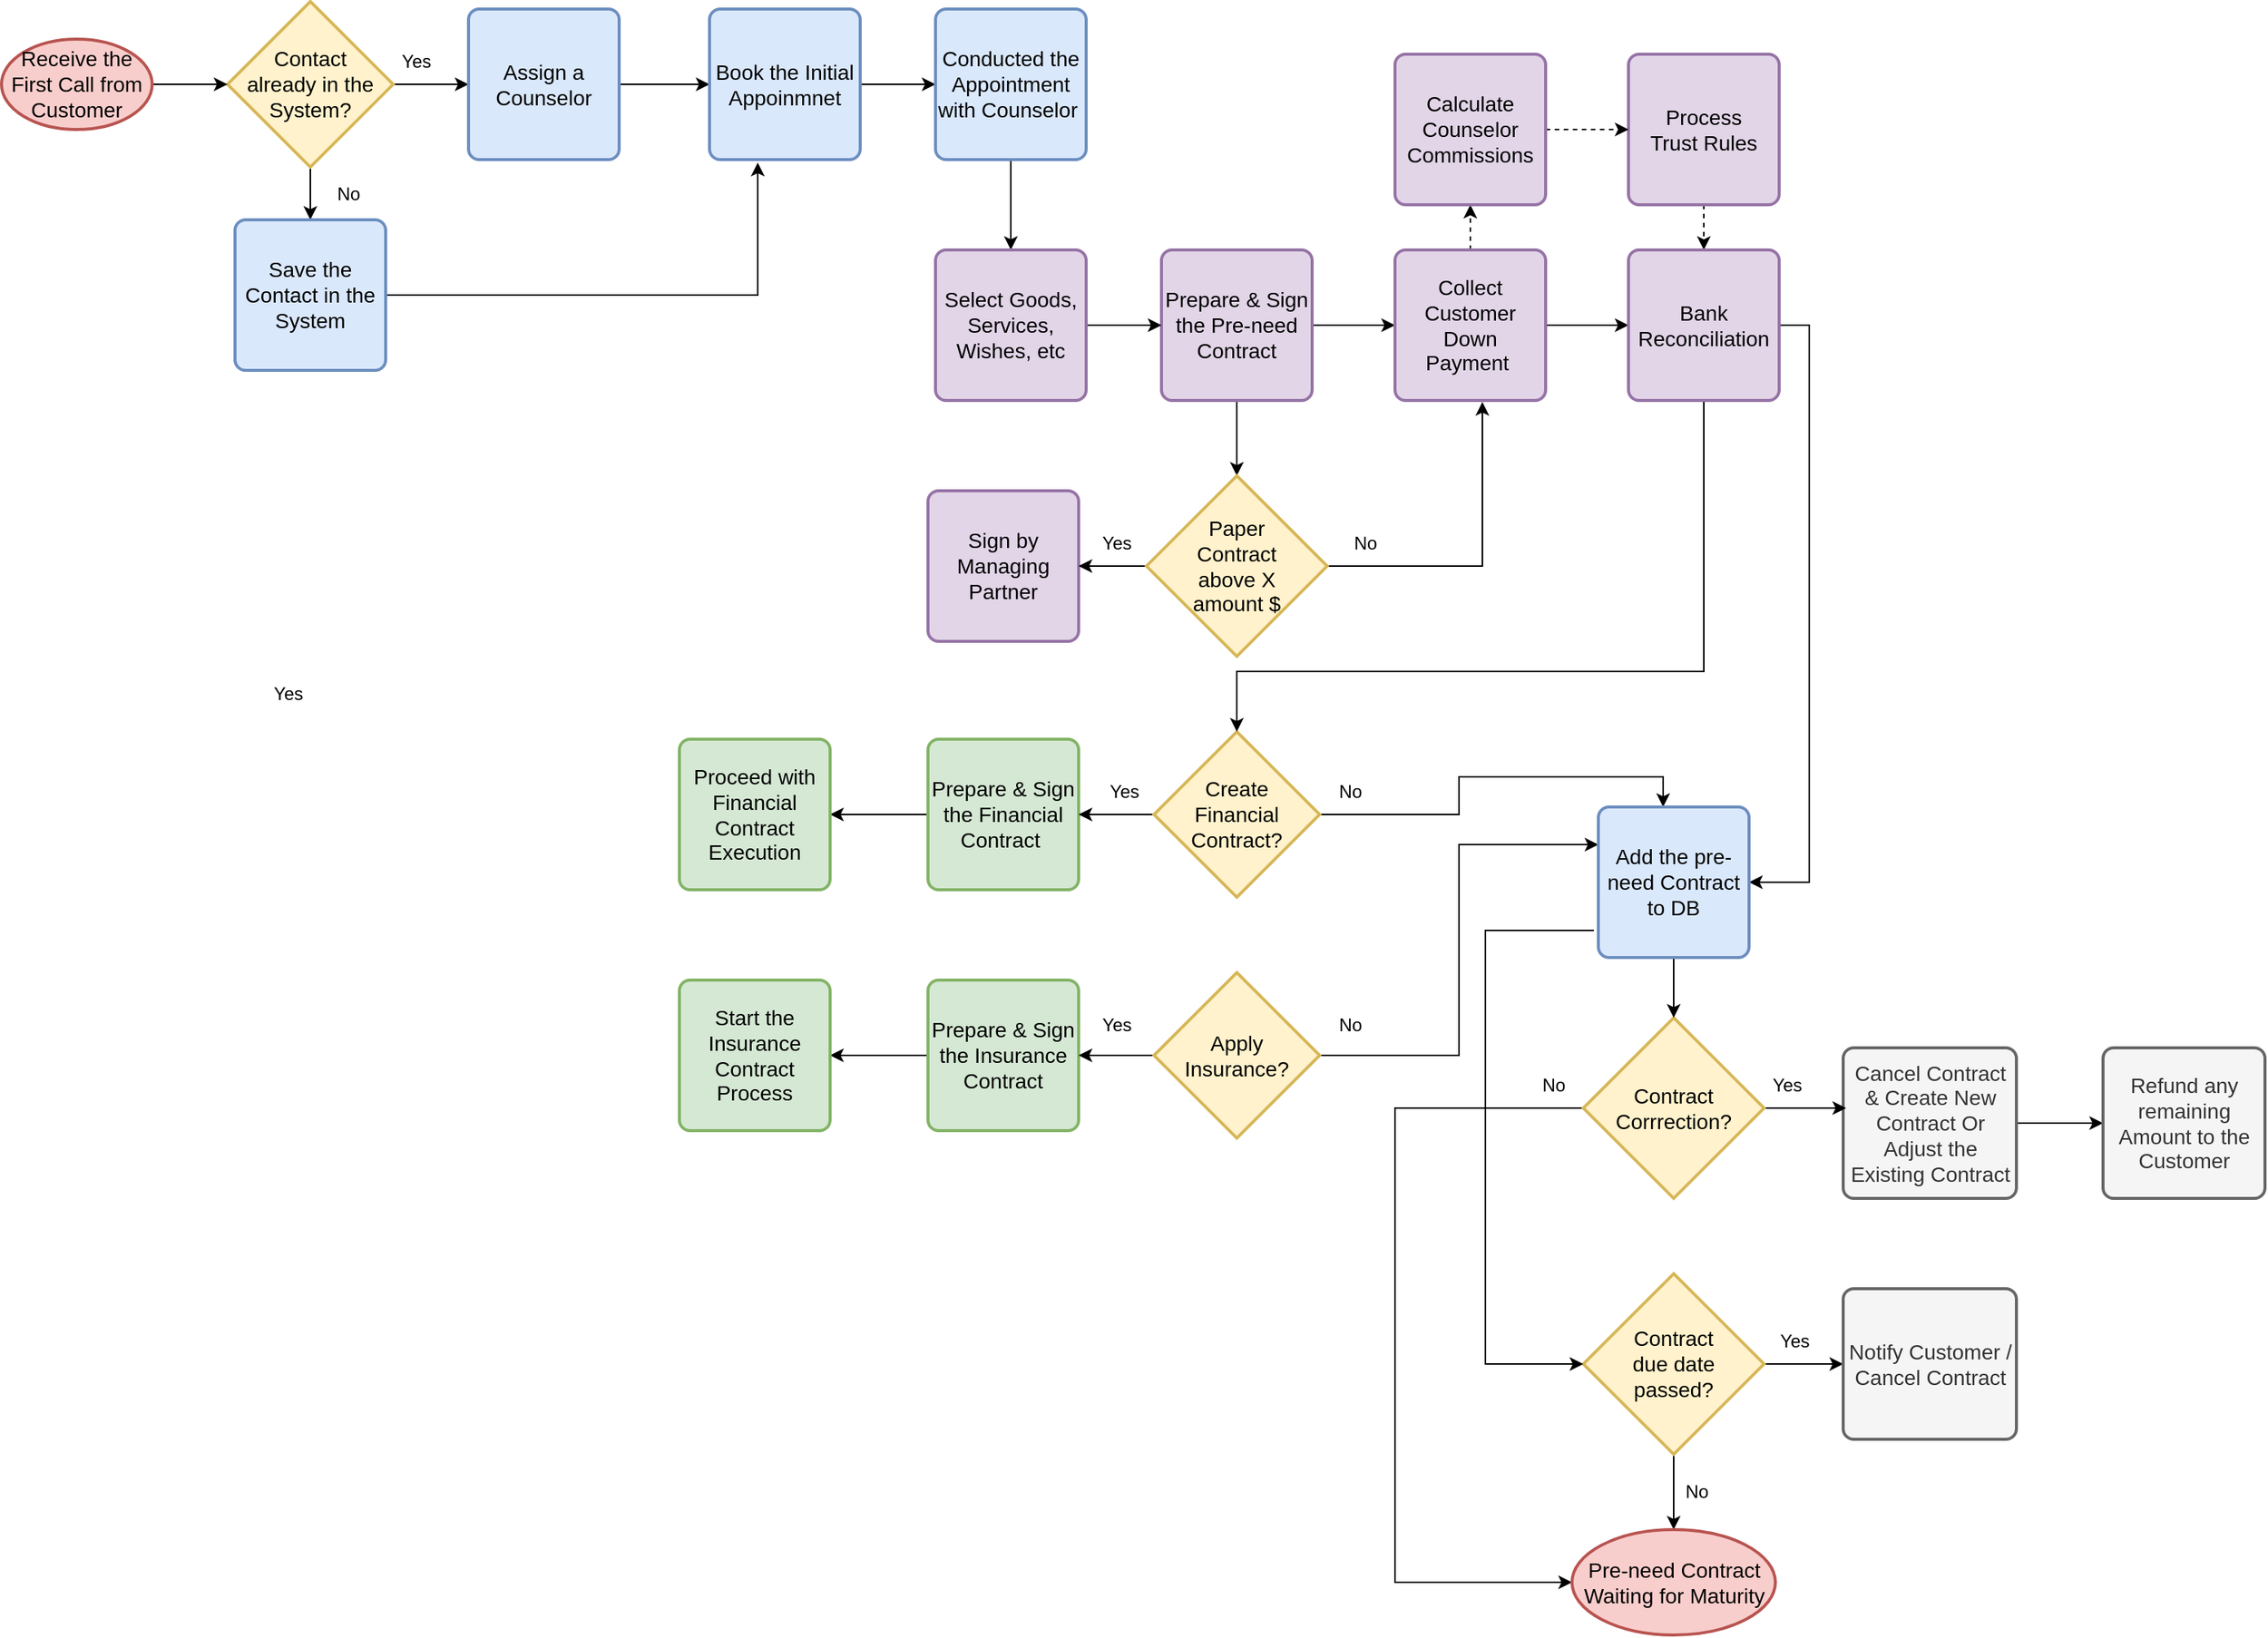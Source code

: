 <mxfile version="21.3.8" type="github" pages="2">
  <diagram name="Pre-need" id="bnbxSOhsL_3hIMBQt3eB">
    <mxGraphModel dx="2154" dy="1038" grid="1" gridSize="10" guides="1" tooltips="1" connect="1" arrows="1" fold="1" page="1" pageScale="1" pageWidth="850" pageHeight="1100" math="0" shadow="0">
      <root>
        <mxCell id="0" />
        <mxCell id="1" parent="0" />
        <mxCell id="n5PCs_GCAfdrT5qaIRSB-36" style="edgeStyle=orthogonalEdgeStyle;rounded=0;orthogonalLoop=1;jettySize=auto;html=1;exitX=1;exitY=0.5;exitDx=0;exitDy=0;exitPerimeter=0;entryX=0;entryY=0.5;entryDx=0;entryDy=0;" parent="1" source="n5PCs_GCAfdrT5qaIRSB-3" target="n5PCs_GCAfdrT5qaIRSB-5" edge="1">
          <mxGeometry relative="1" as="geometry" />
        </mxCell>
        <mxCell id="n5PCs_GCAfdrT5qaIRSB-37" style="edgeStyle=orthogonalEdgeStyle;rounded=0;orthogonalLoop=1;jettySize=auto;html=1;exitX=0.5;exitY=1;exitDx=0;exitDy=0;exitPerimeter=0;" parent="1" source="n5PCs_GCAfdrT5qaIRSB-3" target="n5PCs_GCAfdrT5qaIRSB-4" edge="1">
          <mxGeometry relative="1" as="geometry" />
        </mxCell>
        <mxCell id="n5PCs_GCAfdrT5qaIRSB-3" value="&lt;font style=&quot;font-size: 14px;&quot;&gt;Contact &lt;br&gt;already in the System?&lt;/font&gt;" style="strokeWidth=2;html=1;shape=mxgraph.flowchart.decision;whiteSpace=wrap;fillColor=#fff2cc;strokeColor=#d6b656;" parent="1" vertex="1">
          <mxGeometry x="170" y="25" width="110" height="110" as="geometry" />
        </mxCell>
        <mxCell id="n5PCs_GCAfdrT5qaIRSB-40" style="edgeStyle=orthogonalEdgeStyle;rounded=0;orthogonalLoop=1;jettySize=auto;html=1;exitX=1;exitY=0.5;exitDx=0;exitDy=0;entryX=0.32;entryY=1.02;entryDx=0;entryDy=0;entryPerimeter=0;" parent="1" source="n5PCs_GCAfdrT5qaIRSB-4" target="n5PCs_GCAfdrT5qaIRSB-6" edge="1">
          <mxGeometry relative="1" as="geometry" />
        </mxCell>
        <mxCell id="n5PCs_GCAfdrT5qaIRSB-4" value="&lt;font style=&quot;font-size: 14px;&quot;&gt;Save the Contact in the System&lt;/font&gt;" style="rounded=1;whiteSpace=wrap;html=1;absoluteArcSize=1;arcSize=14;strokeWidth=2;fillColor=#dae8fc;strokeColor=#6c8ebf;" parent="1" vertex="1">
          <mxGeometry x="175" y="170" width="100" height="100" as="geometry" />
        </mxCell>
        <mxCell id="n5PCs_GCAfdrT5qaIRSB-42" style="edgeStyle=orthogonalEdgeStyle;rounded=0;orthogonalLoop=1;jettySize=auto;html=1;exitX=1;exitY=0.5;exitDx=0;exitDy=0;entryX=0;entryY=0.5;entryDx=0;entryDy=0;" parent="1" source="n5PCs_GCAfdrT5qaIRSB-5" target="n5PCs_GCAfdrT5qaIRSB-6" edge="1">
          <mxGeometry relative="1" as="geometry" />
        </mxCell>
        <mxCell id="n5PCs_GCAfdrT5qaIRSB-5" value="&lt;font style=&quot;font-size: 14px;&quot;&gt;Assign a Counselor&lt;/font&gt;" style="rounded=1;whiteSpace=wrap;html=1;absoluteArcSize=1;arcSize=14;strokeWidth=2;fillColor=#dae8fc;strokeColor=#6c8ebf;" parent="1" vertex="1">
          <mxGeometry x="330" y="30" width="100" height="100" as="geometry" />
        </mxCell>
        <mxCell id="n5PCs_GCAfdrT5qaIRSB-43" style="edgeStyle=orthogonalEdgeStyle;rounded=0;orthogonalLoop=1;jettySize=auto;html=1;exitX=1;exitY=0.5;exitDx=0;exitDy=0;entryX=0;entryY=0.5;entryDx=0;entryDy=0;" parent="1" source="n5PCs_GCAfdrT5qaIRSB-6" target="n5PCs_GCAfdrT5qaIRSB-7" edge="1">
          <mxGeometry relative="1" as="geometry" />
        </mxCell>
        <mxCell id="n5PCs_GCAfdrT5qaIRSB-6" value="&lt;font style=&quot;font-size: 14px;&quot;&gt;Book the Initial Appoinmnet&lt;/font&gt;" style="rounded=1;whiteSpace=wrap;html=1;absoluteArcSize=1;arcSize=14;strokeWidth=2;fillColor=#dae8fc;strokeColor=#6c8ebf;" parent="1" vertex="1">
          <mxGeometry x="490" y="30" width="100" height="100" as="geometry" />
        </mxCell>
        <mxCell id="Iz_I2nLndrdBraRdHX2l-24" style="edgeStyle=orthogonalEdgeStyle;rounded=0;orthogonalLoop=1;jettySize=auto;html=1;exitX=0.5;exitY=1;exitDx=0;exitDy=0;entryX=0.5;entryY=0;entryDx=0;entryDy=0;" parent="1" source="n5PCs_GCAfdrT5qaIRSB-7" target="n5PCs_GCAfdrT5qaIRSB-12" edge="1">
          <mxGeometry relative="1" as="geometry" />
        </mxCell>
        <mxCell id="n5PCs_GCAfdrT5qaIRSB-7" value="&lt;font style=&quot;font-size: 14px;&quot;&gt;Conducted the Appointment with Counselor&amp;nbsp;&lt;/font&gt;" style="rounded=1;whiteSpace=wrap;html=1;absoluteArcSize=1;arcSize=14;strokeWidth=2;fillColor=#dae8fc;strokeColor=#6c8ebf;" parent="1" vertex="1">
          <mxGeometry x="640" y="30" width="100" height="100" as="geometry" />
        </mxCell>
        <mxCell id="Iz_I2nLndrdBraRdHX2l-20" style="edgeStyle=orthogonalEdgeStyle;rounded=0;orthogonalLoop=1;jettySize=auto;html=1;exitX=0.5;exitY=1;exitDx=0;exitDy=0;entryX=0.5;entryY=0;entryDx=0;entryDy=0;entryPerimeter=0;" parent="1" source="n5PCs_GCAfdrT5qaIRSB-8" target="n5PCs_GCAfdrT5qaIRSB-22" edge="1">
          <mxGeometry relative="1" as="geometry" />
        </mxCell>
        <mxCell id="Iz_I2nLndrdBraRdHX2l-26" style="edgeStyle=orthogonalEdgeStyle;rounded=0;orthogonalLoop=1;jettySize=auto;html=1;exitX=1;exitY=0.5;exitDx=0;exitDy=0;entryX=0;entryY=0.5;entryDx=0;entryDy=0;" parent="1" source="n5PCs_GCAfdrT5qaIRSB-8" target="n5PCs_GCAfdrT5qaIRSB-13" edge="1">
          <mxGeometry relative="1" as="geometry" />
        </mxCell>
        <mxCell id="n5PCs_GCAfdrT5qaIRSB-8" value="&lt;font style=&quot;font-size: 14px;&quot;&gt;Prepare &amp;amp; Sign the Pre-need Contract&lt;/font&gt;" style="rounded=1;whiteSpace=wrap;html=1;absoluteArcSize=1;arcSize=14;strokeWidth=2;fillColor=#e1d5e7;strokeColor=#9673a6;" parent="1" vertex="1">
          <mxGeometry x="790" y="190" width="100" height="100" as="geometry" />
        </mxCell>
        <mxCell id="Iz_I2nLndrdBraRdHX2l-25" style="edgeStyle=orthogonalEdgeStyle;rounded=0;orthogonalLoop=1;jettySize=auto;html=1;exitX=1;exitY=0.5;exitDx=0;exitDy=0;entryX=0;entryY=0.5;entryDx=0;entryDy=0;" parent="1" source="n5PCs_GCAfdrT5qaIRSB-12" target="n5PCs_GCAfdrT5qaIRSB-8" edge="1">
          <mxGeometry relative="1" as="geometry" />
        </mxCell>
        <mxCell id="n5PCs_GCAfdrT5qaIRSB-12" value="&lt;font style=&quot;font-size: 14px;&quot;&gt;Select Goods, Services, Wishes, etc&lt;/font&gt;" style="rounded=1;whiteSpace=wrap;html=1;absoluteArcSize=1;arcSize=14;strokeWidth=2;fillColor=#e1d5e7;strokeColor=#9673a6;" parent="1" vertex="1">
          <mxGeometry x="640" y="190" width="100" height="100" as="geometry" />
        </mxCell>
        <mxCell id="Iz_I2nLndrdBraRdHX2l-30" style="edgeStyle=orthogonalEdgeStyle;rounded=0;orthogonalLoop=1;jettySize=auto;html=1;exitX=1;exitY=0.5;exitDx=0;exitDy=0;entryX=0;entryY=0.5;entryDx=0;entryDy=0;" parent="1" source="n5PCs_GCAfdrT5qaIRSB-13" target="Iz_I2nLndrdBraRdHX2l-5" edge="1">
          <mxGeometry relative="1" as="geometry" />
        </mxCell>
        <mxCell id="Iz_I2nLndrdBraRdHX2l-33" style="edgeStyle=orthogonalEdgeStyle;rounded=0;orthogonalLoop=1;jettySize=auto;html=1;exitX=0.5;exitY=0;exitDx=0;exitDy=0;entryX=0.5;entryY=1;entryDx=0;entryDy=0;dashed=1;" parent="1" source="n5PCs_GCAfdrT5qaIRSB-13" target="Iz_I2nLndrdBraRdHX2l-4" edge="1">
          <mxGeometry relative="1" as="geometry" />
        </mxCell>
        <mxCell id="n5PCs_GCAfdrT5qaIRSB-13" value="&lt;font style=&quot;font-size: 14px;&quot;&gt;Collect Customer Down Payment&amp;nbsp;&lt;/font&gt;" style="rounded=1;whiteSpace=wrap;html=1;absoluteArcSize=1;arcSize=14;strokeWidth=2;fillColor=#e1d5e7;strokeColor=#9673a6;" parent="1" vertex="1">
          <mxGeometry x="945" y="190" width="100" height="100" as="geometry" />
        </mxCell>
        <mxCell id="Iz_I2nLndrdBraRdHX2l-39" style="edgeStyle=orthogonalEdgeStyle;rounded=0;orthogonalLoop=1;jettySize=auto;html=1;exitX=0;exitY=0.5;exitDx=0;exitDy=0;entryX=1;entryY=0.5;entryDx=0;entryDy=0;" parent="1" source="n5PCs_GCAfdrT5qaIRSB-14" target="Iz_I2nLndrdBraRdHX2l-3" edge="1">
          <mxGeometry relative="1" as="geometry" />
        </mxCell>
        <mxCell id="n5PCs_GCAfdrT5qaIRSB-14" value="&lt;span style=&quot;font-size: 14px;&quot;&gt;Prepare &amp;amp; Sign the Financial Contract&amp;nbsp;&lt;/span&gt;" style="rounded=1;whiteSpace=wrap;html=1;absoluteArcSize=1;arcSize=14;strokeWidth=2;fillColor=#d5e8d4;strokeColor=#82b366;" parent="1" vertex="1">
          <mxGeometry x="635" y="515" width="100" height="100" as="geometry" />
        </mxCell>
        <mxCell id="Iz_I2nLndrdBraRdHX2l-41" style="edgeStyle=orthogonalEdgeStyle;rounded=0;orthogonalLoop=1;jettySize=auto;html=1;exitX=0;exitY=0.5;exitDx=0;exitDy=0;entryX=1;entryY=0.5;entryDx=0;entryDy=0;" parent="1" source="n5PCs_GCAfdrT5qaIRSB-15" target="n5PCs_GCAfdrT5qaIRSB-28" edge="1">
          <mxGeometry relative="1" as="geometry" />
        </mxCell>
        <mxCell id="n5PCs_GCAfdrT5qaIRSB-15" value="&lt;font style=&quot;font-size: 14px;&quot;&gt;Prepare &amp;amp; Sign the Insurance Contract&lt;/font&gt;" style="rounded=1;whiteSpace=wrap;html=1;absoluteArcSize=1;arcSize=14;strokeWidth=2;fillColor=#d5e8d4;strokeColor=#82b366;" parent="1" vertex="1">
          <mxGeometry x="635" y="675" width="100" height="100" as="geometry" />
        </mxCell>
        <mxCell id="n5PCs_GCAfdrT5qaIRSB-64" style="edgeStyle=orthogonalEdgeStyle;rounded=0;orthogonalLoop=1;jettySize=auto;html=1;exitX=1;exitY=0.5;exitDx=0;exitDy=0;entryX=0;entryY=0.5;entryDx=0;entryDy=0;" parent="1" source="n5PCs_GCAfdrT5qaIRSB-18" target="n5PCs_GCAfdrT5qaIRSB-27" edge="1">
          <mxGeometry relative="1" as="geometry" />
        </mxCell>
        <mxCell id="n5PCs_GCAfdrT5qaIRSB-18" value="&lt;font style=&quot;font-size: 14px;&quot;&gt;Cancel Contract &amp;amp; Create New Contract Or Adjust the Existing Contract&lt;/font&gt;" style="rounded=1;whiteSpace=wrap;html=1;absoluteArcSize=1;arcSize=14;strokeWidth=2;fillColor=#f5f5f5;fontColor=#333333;strokeColor=#666666;" parent="1" vertex="1">
          <mxGeometry x="1242.5" y="720" width="115" height="100" as="geometry" />
        </mxCell>
        <mxCell id="n5PCs_GCAfdrT5qaIRSB-19" value="&lt;font style=&quot;font-size: 14px;&quot;&gt;Sign by Managing Partner&lt;/font&gt;" style="rounded=1;whiteSpace=wrap;html=1;absoluteArcSize=1;arcSize=14;strokeWidth=2;fillColor=#e1d5e7;strokeColor=#9673a6;" parent="1" vertex="1">
          <mxGeometry x="635" y="350" width="100" height="100" as="geometry" />
        </mxCell>
        <mxCell id="Iz_I2nLndrdBraRdHX2l-38" style="edgeStyle=orthogonalEdgeStyle;rounded=0;orthogonalLoop=1;jettySize=auto;html=1;exitX=0;exitY=0.5;exitDx=0;exitDy=0;exitPerimeter=0;" parent="1" source="n5PCs_GCAfdrT5qaIRSB-21" target="n5PCs_GCAfdrT5qaIRSB-14" edge="1">
          <mxGeometry relative="1" as="geometry" />
        </mxCell>
        <mxCell id="Iz_I2nLndrdBraRdHX2l-43" style="edgeStyle=orthogonalEdgeStyle;rounded=0;orthogonalLoop=1;jettySize=auto;html=1;exitX=1;exitY=0.5;exitDx=0;exitDy=0;exitPerimeter=0;entryX=0.43;entryY=0;entryDx=0;entryDy=0;entryPerimeter=0;" parent="1" source="n5PCs_GCAfdrT5qaIRSB-21" target="Iz_I2nLndrdBraRdHX2l-8" edge="1">
          <mxGeometry relative="1" as="geometry" />
        </mxCell>
        <mxCell id="n5PCs_GCAfdrT5qaIRSB-21" value="&lt;span style=&quot;font-size: 14px;&quot;&gt;Create &lt;br&gt;Financial Contract?&lt;/span&gt;" style="strokeWidth=2;html=1;shape=mxgraph.flowchart.decision;whiteSpace=wrap;fillColor=#fff2cc;strokeColor=#d6b656;" parent="1" vertex="1">
          <mxGeometry x="785" y="510" width="110" height="110" as="geometry" />
        </mxCell>
        <mxCell id="Iz_I2nLndrdBraRdHX2l-18" style="edgeStyle=orthogonalEdgeStyle;rounded=0;orthogonalLoop=1;jettySize=auto;html=1;exitX=0;exitY=0.5;exitDx=0;exitDy=0;exitPerimeter=0;entryX=1;entryY=0.5;entryDx=0;entryDy=0;" parent="1" source="n5PCs_GCAfdrT5qaIRSB-22" target="n5PCs_GCAfdrT5qaIRSB-19" edge="1">
          <mxGeometry relative="1" as="geometry" />
        </mxCell>
        <mxCell id="Iz_I2nLndrdBraRdHX2l-23" style="edgeStyle=orthogonalEdgeStyle;rounded=0;orthogonalLoop=1;jettySize=auto;html=1;exitX=1;exitY=0.5;exitDx=0;exitDy=0;exitPerimeter=0;entryX=0.58;entryY=1.01;entryDx=0;entryDy=0;entryPerimeter=0;" parent="1" source="n5PCs_GCAfdrT5qaIRSB-22" target="n5PCs_GCAfdrT5qaIRSB-13" edge="1">
          <mxGeometry relative="1" as="geometry" />
        </mxCell>
        <mxCell id="n5PCs_GCAfdrT5qaIRSB-22" value="&lt;font style=&quot;font-size: 14px;&quot;&gt;Paper &lt;br&gt;Contract&lt;br&gt;above X&lt;br&gt;amount $&lt;/font&gt;" style="strokeWidth=2;html=1;shape=mxgraph.flowchart.decision;whiteSpace=wrap;fillColor=#fff2cc;strokeColor=#d6b656;" parent="1" vertex="1">
          <mxGeometry x="780" y="340" width="120" height="120" as="geometry" />
        </mxCell>
        <mxCell id="Iz_I2nLndrdBraRdHX2l-40" style="edgeStyle=orthogonalEdgeStyle;rounded=0;orthogonalLoop=1;jettySize=auto;html=1;exitX=0;exitY=0.5;exitDx=0;exitDy=0;exitPerimeter=0;entryX=1;entryY=0.5;entryDx=0;entryDy=0;" parent="1" source="n5PCs_GCAfdrT5qaIRSB-23" target="n5PCs_GCAfdrT5qaIRSB-15" edge="1">
          <mxGeometry relative="1" as="geometry" />
        </mxCell>
        <mxCell id="Iz_I2nLndrdBraRdHX2l-44" style="edgeStyle=orthogonalEdgeStyle;rounded=0;orthogonalLoop=1;jettySize=auto;html=1;exitX=1;exitY=0.5;exitDx=0;exitDy=0;exitPerimeter=0;entryX=0;entryY=0.25;entryDx=0;entryDy=0;" parent="1" source="n5PCs_GCAfdrT5qaIRSB-23" target="Iz_I2nLndrdBraRdHX2l-8" edge="1">
          <mxGeometry relative="1" as="geometry" />
        </mxCell>
        <mxCell id="n5PCs_GCAfdrT5qaIRSB-23" value="&lt;span style=&quot;font-size: 14px;&quot;&gt;Apply Insurance?&lt;/span&gt;" style="strokeWidth=2;html=1;shape=mxgraph.flowchart.decision;whiteSpace=wrap;fillColor=#fff2cc;strokeColor=#d6b656;" parent="1" vertex="1">
          <mxGeometry x="785" y="670" width="110" height="110" as="geometry" />
        </mxCell>
        <mxCell id="n5PCs_GCAfdrT5qaIRSB-62" style="edgeStyle=orthogonalEdgeStyle;rounded=0;orthogonalLoop=1;jettySize=auto;html=1;exitX=1;exitY=0.5;exitDx=0;exitDy=0;exitPerimeter=0;entryX=0.017;entryY=0.4;entryDx=0;entryDy=0;entryPerimeter=0;" parent="1" source="n5PCs_GCAfdrT5qaIRSB-26" target="n5PCs_GCAfdrT5qaIRSB-18" edge="1">
          <mxGeometry relative="1" as="geometry" />
        </mxCell>
        <mxCell id="Iz_I2nLndrdBraRdHX2l-12" style="edgeStyle=orthogonalEdgeStyle;rounded=0;orthogonalLoop=1;jettySize=auto;html=1;exitX=0;exitY=0.5;exitDx=0;exitDy=0;exitPerimeter=0;entryX=0;entryY=0.5;entryDx=0;entryDy=0;entryPerimeter=0;" parent="1" source="n5PCs_GCAfdrT5qaIRSB-26" target="Iz_I2nLndrdBraRdHX2l-11" edge="1">
          <mxGeometry relative="1" as="geometry">
            <Array as="points">
              <mxPoint x="945" y="760" />
              <mxPoint x="945" y="1075" />
            </Array>
          </mxGeometry>
        </mxCell>
        <mxCell id="n5PCs_GCAfdrT5qaIRSB-26" value="&lt;span style=&quot;font-size: 14px;&quot;&gt;Contract Corrrection?&lt;/span&gt;" style="strokeWidth=2;html=1;shape=mxgraph.flowchart.decision;whiteSpace=wrap;fillColor=#fff2cc;strokeColor=#d6b656;" parent="1" vertex="1">
          <mxGeometry x="1070" y="700" width="120" height="120" as="geometry" />
        </mxCell>
        <mxCell id="n5PCs_GCAfdrT5qaIRSB-27" value="&lt;font style=&quot;font-size: 14px;&quot;&gt;Refund any remaining Amount to the Customer&lt;/font&gt;" style="rounded=1;whiteSpace=wrap;html=1;absoluteArcSize=1;arcSize=14;strokeWidth=2;fillColor=#f5f5f5;fontColor=#333333;strokeColor=#666666;" parent="1" vertex="1">
          <mxGeometry x="1415" y="720" width="107.5" height="100" as="geometry" />
        </mxCell>
        <mxCell id="n5PCs_GCAfdrT5qaIRSB-28" value="&lt;font style=&quot;font-size: 14px;&quot;&gt;Start the Insurance Contract Process&lt;/font&gt;" style="rounded=1;whiteSpace=wrap;html=1;absoluteArcSize=1;arcSize=14;strokeWidth=2;fillColor=#d5e8d4;strokeColor=#82b366;" parent="1" vertex="1">
          <mxGeometry x="470" y="675" width="100" height="100" as="geometry" />
        </mxCell>
        <mxCell id="n5PCs_GCAfdrT5qaIRSB-35" style="edgeStyle=orthogonalEdgeStyle;rounded=0;orthogonalLoop=1;jettySize=auto;html=1;exitX=1;exitY=0.5;exitDx=0;exitDy=0;exitPerimeter=0;entryX=0;entryY=0.5;entryDx=0;entryDy=0;entryPerimeter=0;" parent="1" source="n5PCs_GCAfdrT5qaIRSB-31" target="n5PCs_GCAfdrT5qaIRSB-3" edge="1">
          <mxGeometry relative="1" as="geometry" />
        </mxCell>
        <mxCell id="n5PCs_GCAfdrT5qaIRSB-31" value="&lt;font style=&quot;font-size: 14px;&quot;&gt;Receive the First Call from Customer&lt;/font&gt;" style="strokeWidth=2;html=1;shape=mxgraph.flowchart.start_1;whiteSpace=wrap;fillColor=#f8cecc;strokeColor=#b85450;" parent="1" vertex="1">
          <mxGeometry x="20" y="50" width="100" height="60" as="geometry" />
        </mxCell>
        <mxCell id="Iz_I2nLndrdBraRdHX2l-37" style="edgeStyle=orthogonalEdgeStyle;rounded=0;orthogonalLoop=1;jettySize=auto;html=1;exitX=0.5;exitY=1;exitDx=0;exitDy=0;entryX=0.5;entryY=0;entryDx=0;entryDy=0;dashed=1;" parent="1" source="n5PCs_GCAfdrT5qaIRSB-34" target="Iz_I2nLndrdBraRdHX2l-5" edge="1">
          <mxGeometry relative="1" as="geometry" />
        </mxCell>
        <mxCell id="n5PCs_GCAfdrT5qaIRSB-34" value="&lt;span style=&quot;font-size: 14px;&quot;&gt;Process Trust&amp;nbsp;Rules&lt;/span&gt;" style="rounded=1;whiteSpace=wrap;html=1;absoluteArcSize=1;arcSize=14;strokeWidth=2;fillColor=#e1d5e7;strokeColor=#9673a6;" parent="1" vertex="1">
          <mxGeometry x="1100" y="60" width="100" height="100" as="geometry" />
        </mxCell>
        <mxCell id="n5PCs_GCAfdrT5qaIRSB-38" value="Yes" style="text;html=1;align=center;verticalAlign=middle;resizable=0;points=[];autosize=1;strokeColor=none;fillColor=none;" parent="1" vertex="1">
          <mxGeometry x="740" y="690" width="40" height="30" as="geometry" />
        </mxCell>
        <mxCell id="n5PCs_GCAfdrT5qaIRSB-39" value="No" style="text;html=1;align=center;verticalAlign=middle;resizable=0;points=[];autosize=1;strokeColor=none;fillColor=none;" parent="1" vertex="1">
          <mxGeometry x="230" y="138" width="40" height="30" as="geometry" />
        </mxCell>
        <mxCell id="n5PCs_GCAfdrT5qaIRSB-65" value="Yes" style="text;html=1;align=center;verticalAlign=middle;resizable=0;points=[];autosize=1;strokeColor=none;fillColor=none;" parent="1" vertex="1">
          <mxGeometry x="275" y="50" width="40" height="30" as="geometry" />
        </mxCell>
        <mxCell id="n5PCs_GCAfdrT5qaIRSB-66" value="No" style="text;html=1;align=center;verticalAlign=middle;resizable=0;points=[];autosize=1;strokeColor=none;fillColor=none;" parent="1" vertex="1">
          <mxGeometry x="895" y="535" width="40" height="30" as="geometry" />
        </mxCell>
        <mxCell id="n5PCs_GCAfdrT5qaIRSB-67" value="No" style="text;html=1;align=center;verticalAlign=middle;resizable=0;points=[];autosize=1;strokeColor=none;fillColor=none;" parent="1" vertex="1">
          <mxGeometry x="905" y="370" width="40" height="30" as="geometry" />
        </mxCell>
        <mxCell id="n5PCs_GCAfdrT5qaIRSB-69" value="Yes" style="text;html=1;align=center;verticalAlign=middle;resizable=0;points=[];autosize=1;strokeColor=none;fillColor=none;" parent="1" vertex="1">
          <mxGeometry x="745" y="535" width="40" height="30" as="geometry" />
        </mxCell>
        <mxCell id="n5PCs_GCAfdrT5qaIRSB-70" value="No" style="text;html=1;align=center;verticalAlign=middle;resizable=0;points=[];autosize=1;strokeColor=none;fillColor=none;" parent="1" vertex="1">
          <mxGeometry x="1030" y="730" width="40" height="30" as="geometry" />
        </mxCell>
        <mxCell id="n5PCs_GCAfdrT5qaIRSB-71" value="Yes" style="text;html=1;align=center;verticalAlign=middle;resizable=0;points=[];autosize=1;strokeColor=none;fillColor=none;" parent="1" vertex="1">
          <mxGeometry x="1185" y="730" width="40" height="30" as="geometry" />
        </mxCell>
        <mxCell id="Iz_I2nLndrdBraRdHX2l-3" value="&lt;span style=&quot;font-size: 14px;&quot;&gt;Proceed with Financial Contract Execution&lt;/span&gt;" style="rounded=1;whiteSpace=wrap;html=1;absoluteArcSize=1;arcSize=14;strokeWidth=2;fillColor=#d5e8d4;strokeColor=#82b366;" parent="1" vertex="1">
          <mxGeometry x="470" y="515" width="100" height="100" as="geometry" />
        </mxCell>
        <mxCell id="Iz_I2nLndrdBraRdHX2l-34" style="edgeStyle=orthogonalEdgeStyle;rounded=0;orthogonalLoop=1;jettySize=auto;html=1;exitX=1;exitY=0.5;exitDx=0;exitDy=0;entryX=0;entryY=0.5;entryDx=0;entryDy=0;dashed=1;" parent="1" source="Iz_I2nLndrdBraRdHX2l-4" target="n5PCs_GCAfdrT5qaIRSB-34" edge="1">
          <mxGeometry relative="1" as="geometry">
            <mxPoint x="1090" y="110" as="targetPoint" />
          </mxGeometry>
        </mxCell>
        <mxCell id="Iz_I2nLndrdBraRdHX2l-4" value="&lt;span style=&quot;font-size: 14px;&quot;&gt;Calculate Counselor Commissions&lt;/span&gt;" style="rounded=1;whiteSpace=wrap;html=1;absoluteArcSize=1;arcSize=14;strokeWidth=2;fillColor=#e1d5e7;strokeColor=#9673a6;" parent="1" vertex="1">
          <mxGeometry x="945" y="60" width="100" height="100" as="geometry" />
        </mxCell>
        <mxCell id="Iz_I2nLndrdBraRdHX2l-31" style="edgeStyle=orthogonalEdgeStyle;rounded=0;orthogonalLoop=1;jettySize=auto;html=1;exitX=0.5;exitY=1;exitDx=0;exitDy=0;entryX=0.5;entryY=0;entryDx=0;entryDy=0;entryPerimeter=0;" parent="1" source="Iz_I2nLndrdBraRdHX2l-5" target="n5PCs_GCAfdrT5qaIRSB-21" edge="1">
          <mxGeometry relative="1" as="geometry">
            <Array as="points">
              <mxPoint x="1150" y="470" />
              <mxPoint x="840" y="470" />
            </Array>
          </mxGeometry>
        </mxCell>
        <mxCell id="Iz_I2nLndrdBraRdHX2l-42" style="edgeStyle=orthogonalEdgeStyle;rounded=0;orthogonalLoop=1;jettySize=auto;html=1;exitX=1;exitY=0.5;exitDx=0;exitDy=0;entryX=1;entryY=0.5;entryDx=0;entryDy=0;" parent="1" source="Iz_I2nLndrdBraRdHX2l-5" target="Iz_I2nLndrdBraRdHX2l-8" edge="1">
          <mxGeometry relative="1" as="geometry" />
        </mxCell>
        <mxCell id="Iz_I2nLndrdBraRdHX2l-5" value="&lt;font style=&quot;font-size: 14px;&quot;&gt;Bank Reconciliation&lt;/font&gt;" style="rounded=1;whiteSpace=wrap;html=1;absoluteArcSize=1;arcSize=14;strokeWidth=2;fillColor=#e1d5e7;strokeColor=#9673a6;" parent="1" vertex="1">
          <mxGeometry x="1100" y="190" width="100" height="100" as="geometry" />
        </mxCell>
        <mxCell id="Iz_I2nLndrdBraRdHX2l-14" style="edgeStyle=orthogonalEdgeStyle;rounded=0;orthogonalLoop=1;jettySize=auto;html=1;exitX=1;exitY=0.5;exitDx=0;exitDy=0;exitPerimeter=0;entryX=0;entryY=0.5;entryDx=0;entryDy=0;" parent="1" source="Iz_I2nLndrdBraRdHX2l-6" target="Iz_I2nLndrdBraRdHX2l-7" edge="1">
          <mxGeometry relative="1" as="geometry" />
        </mxCell>
        <mxCell id="Iz_I2nLndrdBraRdHX2l-15" style="edgeStyle=orthogonalEdgeStyle;rounded=0;orthogonalLoop=1;jettySize=auto;html=1;exitX=0.5;exitY=1;exitDx=0;exitDy=0;exitPerimeter=0;" parent="1" source="Iz_I2nLndrdBraRdHX2l-6" target="Iz_I2nLndrdBraRdHX2l-11" edge="1">
          <mxGeometry relative="1" as="geometry" />
        </mxCell>
        <mxCell id="Iz_I2nLndrdBraRdHX2l-6" value="&lt;span style=&quot;font-size: 14px;&quot;&gt;Contract &lt;br&gt;due date&lt;br&gt;passed?&lt;br&gt;&lt;/span&gt;" style="strokeWidth=2;html=1;shape=mxgraph.flowchart.decision;whiteSpace=wrap;fillColor=#fff2cc;strokeColor=#d6b656;" parent="1" vertex="1">
          <mxGeometry x="1070" y="870" width="120" height="120" as="geometry" />
        </mxCell>
        <mxCell id="Iz_I2nLndrdBraRdHX2l-7" value="&lt;font style=&quot;font-size: 14px;&quot;&gt;Notify Customer / Cancel Contract&lt;/font&gt;" style="rounded=1;whiteSpace=wrap;html=1;absoluteArcSize=1;arcSize=14;strokeWidth=2;fillColor=#f5f5f5;fontColor=#333333;strokeColor=#666666;" parent="1" vertex="1">
          <mxGeometry x="1242.5" y="880" width="115" height="100" as="geometry" />
        </mxCell>
        <mxCell id="Iz_I2nLndrdBraRdHX2l-9" style="edgeStyle=orthogonalEdgeStyle;rounded=0;orthogonalLoop=1;jettySize=auto;html=1;exitX=-0.03;exitY=0.82;exitDx=0;exitDy=0;entryX=0;entryY=0.5;entryDx=0;entryDy=0;entryPerimeter=0;exitPerimeter=0;" parent="1" source="Iz_I2nLndrdBraRdHX2l-8" target="Iz_I2nLndrdBraRdHX2l-6" edge="1">
          <mxGeometry relative="1" as="geometry">
            <Array as="points">
              <mxPoint x="1005" y="642" />
              <mxPoint x="1005" y="930" />
            </Array>
          </mxGeometry>
        </mxCell>
        <mxCell id="Iz_I2nLndrdBraRdHX2l-10" style="edgeStyle=orthogonalEdgeStyle;rounded=0;orthogonalLoop=1;jettySize=auto;html=1;exitX=0.5;exitY=1;exitDx=0;exitDy=0;entryX=0.5;entryY=0;entryDx=0;entryDy=0;entryPerimeter=0;" parent="1" source="Iz_I2nLndrdBraRdHX2l-8" target="n5PCs_GCAfdrT5qaIRSB-26" edge="1">
          <mxGeometry relative="1" as="geometry" />
        </mxCell>
        <mxCell id="Iz_I2nLndrdBraRdHX2l-8" value="&lt;font style=&quot;font-size: 14px;&quot;&gt;Add the pre-need Contract to DB&lt;/font&gt;" style="rounded=1;whiteSpace=wrap;html=1;absoluteArcSize=1;arcSize=14;strokeWidth=2;fillColor=#dae8fc;strokeColor=#6c8ebf;" parent="1" vertex="1">
          <mxGeometry x="1080" y="560" width="100" height="100" as="geometry" />
        </mxCell>
        <mxCell id="Iz_I2nLndrdBraRdHX2l-11" value="&lt;span style=&quot;font-size: 14px;&quot;&gt;Pre-need Contract Waiting for Maturity&lt;/span&gt;" style="strokeWidth=2;html=1;shape=mxgraph.flowchart.start_1;whiteSpace=wrap;fillColor=#f8cecc;strokeColor=#b85450;" parent="1" vertex="1">
          <mxGeometry x="1062.5" y="1040" width="135" height="70" as="geometry" />
        </mxCell>
        <mxCell id="Iz_I2nLndrdBraRdHX2l-13" value="Yes" style="text;html=1;align=center;verticalAlign=middle;resizable=0;points=[];autosize=1;strokeColor=none;fillColor=none;" parent="1" vertex="1">
          <mxGeometry x="1190" y="900" width="40" height="30" as="geometry" />
        </mxCell>
        <mxCell id="Iz_I2nLndrdBraRdHX2l-16" value="No" style="text;html=1;align=center;verticalAlign=middle;resizable=0;points=[];autosize=1;strokeColor=none;fillColor=none;" parent="1" vertex="1">
          <mxGeometry x="1125" y="1000" width="40" height="30" as="geometry" />
        </mxCell>
        <mxCell id="Iz_I2nLndrdBraRdHX2l-19" value="Yes" style="text;html=1;align=center;verticalAlign=middle;resizable=0;points=[];autosize=1;strokeColor=none;fillColor=none;" parent="1" vertex="1">
          <mxGeometry x="190" y="470" width="40" height="30" as="geometry" />
        </mxCell>
        <mxCell id="Iz_I2nLndrdBraRdHX2l-21" value="Yes" style="text;html=1;align=center;verticalAlign=middle;resizable=0;points=[];autosize=1;strokeColor=none;fillColor=none;" parent="1" vertex="1">
          <mxGeometry x="740" y="370" width="40" height="30" as="geometry" />
        </mxCell>
        <mxCell id="Iz_I2nLndrdBraRdHX2l-45" value="No" style="text;html=1;align=center;verticalAlign=middle;resizable=0;points=[];autosize=1;strokeColor=none;fillColor=none;" parent="1" vertex="1">
          <mxGeometry x="895" y="690" width="40" height="30" as="geometry" />
        </mxCell>
      </root>
    </mxGraphModel>
  </diagram>
  <diagram id="x3eMVN2koMScIt-oN-jS" name="Transfer">
    <mxGraphModel dx="2154" dy="1038" grid="1" gridSize="10" guides="1" tooltips="1" connect="1" arrows="1" fold="1" page="1" pageScale="1" pageWidth="850" pageHeight="1100" math="0" shadow="0">
      <root>
        <mxCell id="0" />
        <mxCell id="1" parent="0" />
      </root>
    </mxGraphModel>
  </diagram>
</mxfile>
